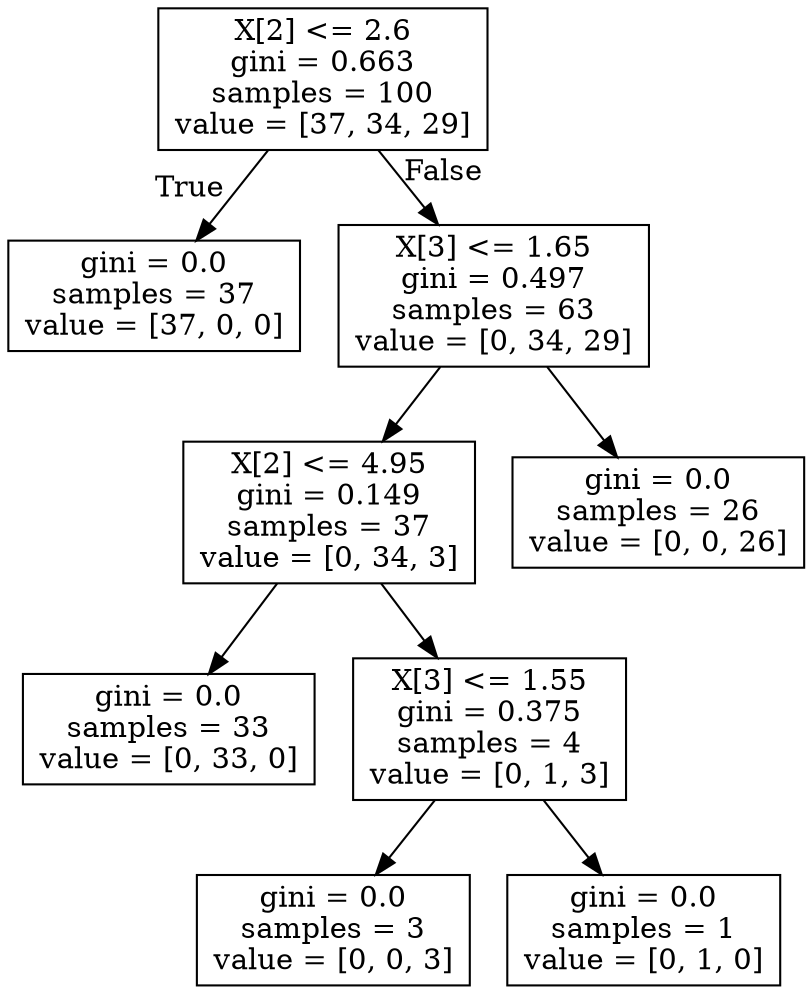 digraph Tree {
node [shape=box] ;
0 [label="X[2] <= 2.6\ngini = 0.663\nsamples = 100\nvalue = [37, 34, 29]"] ;
1 [label="gini = 0.0\nsamples = 37\nvalue = [37, 0, 0]"] ;
0 -> 1 [labeldistance=2.5, labelangle=45, headlabel="True"] ;
2 [label="X[3] <= 1.65\ngini = 0.497\nsamples = 63\nvalue = [0, 34, 29]"] ;
0 -> 2 [labeldistance=2.5, labelangle=-45, headlabel="False"] ;
3 [label="X[2] <= 4.95\ngini = 0.149\nsamples = 37\nvalue = [0, 34, 3]"] ;
2 -> 3 ;
4 [label="gini = 0.0\nsamples = 33\nvalue = [0, 33, 0]"] ;
3 -> 4 ;
5 [label="X[3] <= 1.55\ngini = 0.375\nsamples = 4\nvalue = [0, 1, 3]"] ;
3 -> 5 ;
6 [label="gini = 0.0\nsamples = 3\nvalue = [0, 0, 3]"] ;
5 -> 6 ;
7 [label="gini = 0.0\nsamples = 1\nvalue = [0, 1, 0]"] ;
5 -> 7 ;
8 [label="gini = 0.0\nsamples = 26\nvalue = [0, 0, 26]"] ;
2 -> 8 ;
}
